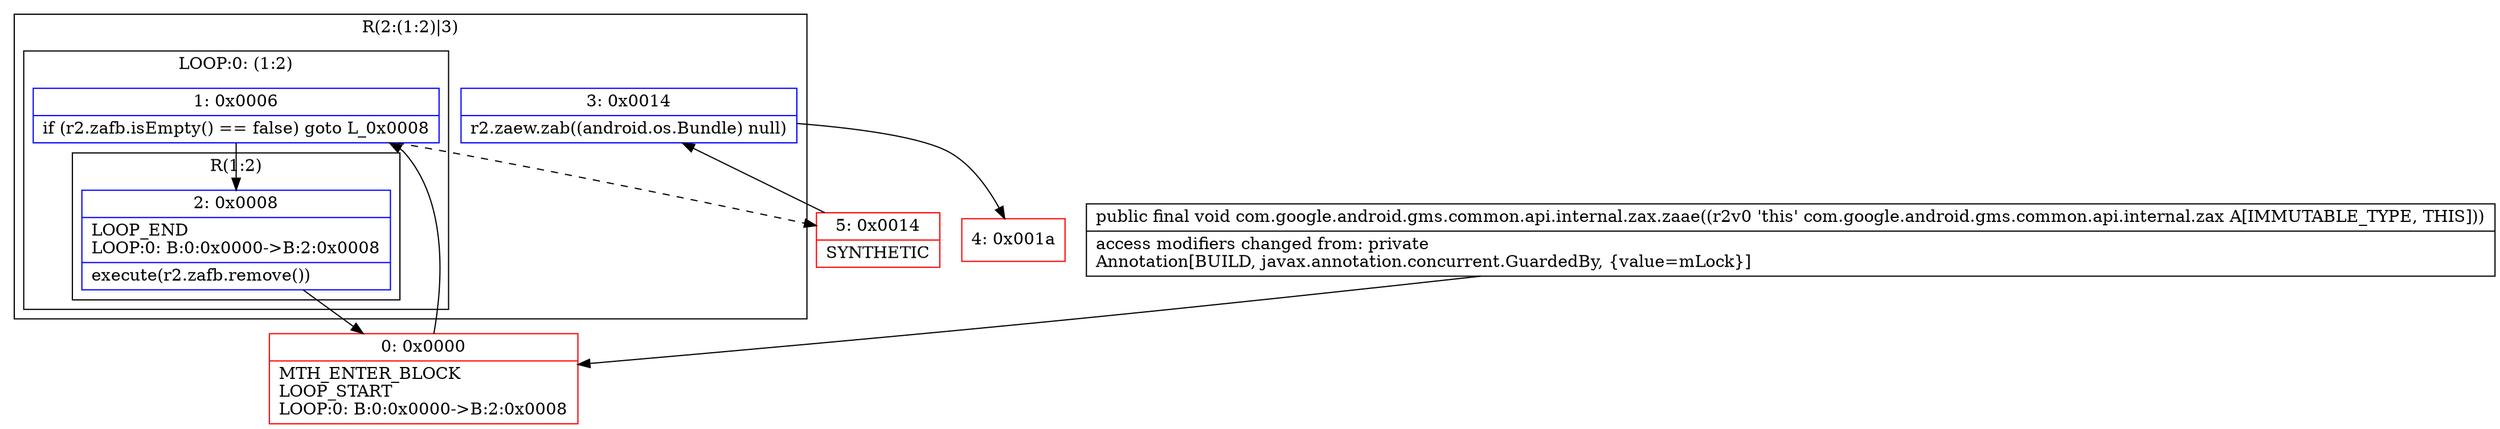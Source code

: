 digraph "CFG forcom.google.android.gms.common.api.internal.zax.zaae()V" {
subgraph cluster_Region_1732521311 {
label = "R(2:(1:2)|3)";
node [shape=record,color=blue];
subgraph cluster_LoopRegion_1280509509 {
label = "LOOP:0: (1:2)";
node [shape=record,color=blue];
Node_1 [shape=record,label="{1\:\ 0x0006|if (r2.zafb.isEmpty() == false) goto L_0x0008\l}"];
subgraph cluster_Region_1919812771 {
label = "R(1:2)";
node [shape=record,color=blue];
Node_2 [shape=record,label="{2\:\ 0x0008|LOOP_END\lLOOP:0: B:0:0x0000\-\>B:2:0x0008\l|execute(r2.zafb.remove())\l}"];
}
}
Node_3 [shape=record,label="{3\:\ 0x0014|r2.zaew.zab((android.os.Bundle) null)\l}"];
}
Node_0 [shape=record,color=red,label="{0\:\ 0x0000|MTH_ENTER_BLOCK\lLOOP_START\lLOOP:0: B:0:0x0000\-\>B:2:0x0008\l}"];
Node_4 [shape=record,color=red,label="{4\:\ 0x001a}"];
Node_5 [shape=record,color=red,label="{5\:\ 0x0014|SYNTHETIC\l}"];
MethodNode[shape=record,label="{public final void com.google.android.gms.common.api.internal.zax.zaae((r2v0 'this' com.google.android.gms.common.api.internal.zax A[IMMUTABLE_TYPE, THIS]))  | access modifiers changed from: private\lAnnotation[BUILD, javax.annotation.concurrent.GuardedBy, \{value=mLock\}]\l}"];
MethodNode -> Node_0;
Node_1 -> Node_2;
Node_1 -> Node_5[style=dashed];
Node_2 -> Node_0;
Node_3 -> Node_4;
Node_0 -> Node_1;
Node_5 -> Node_3;
}

